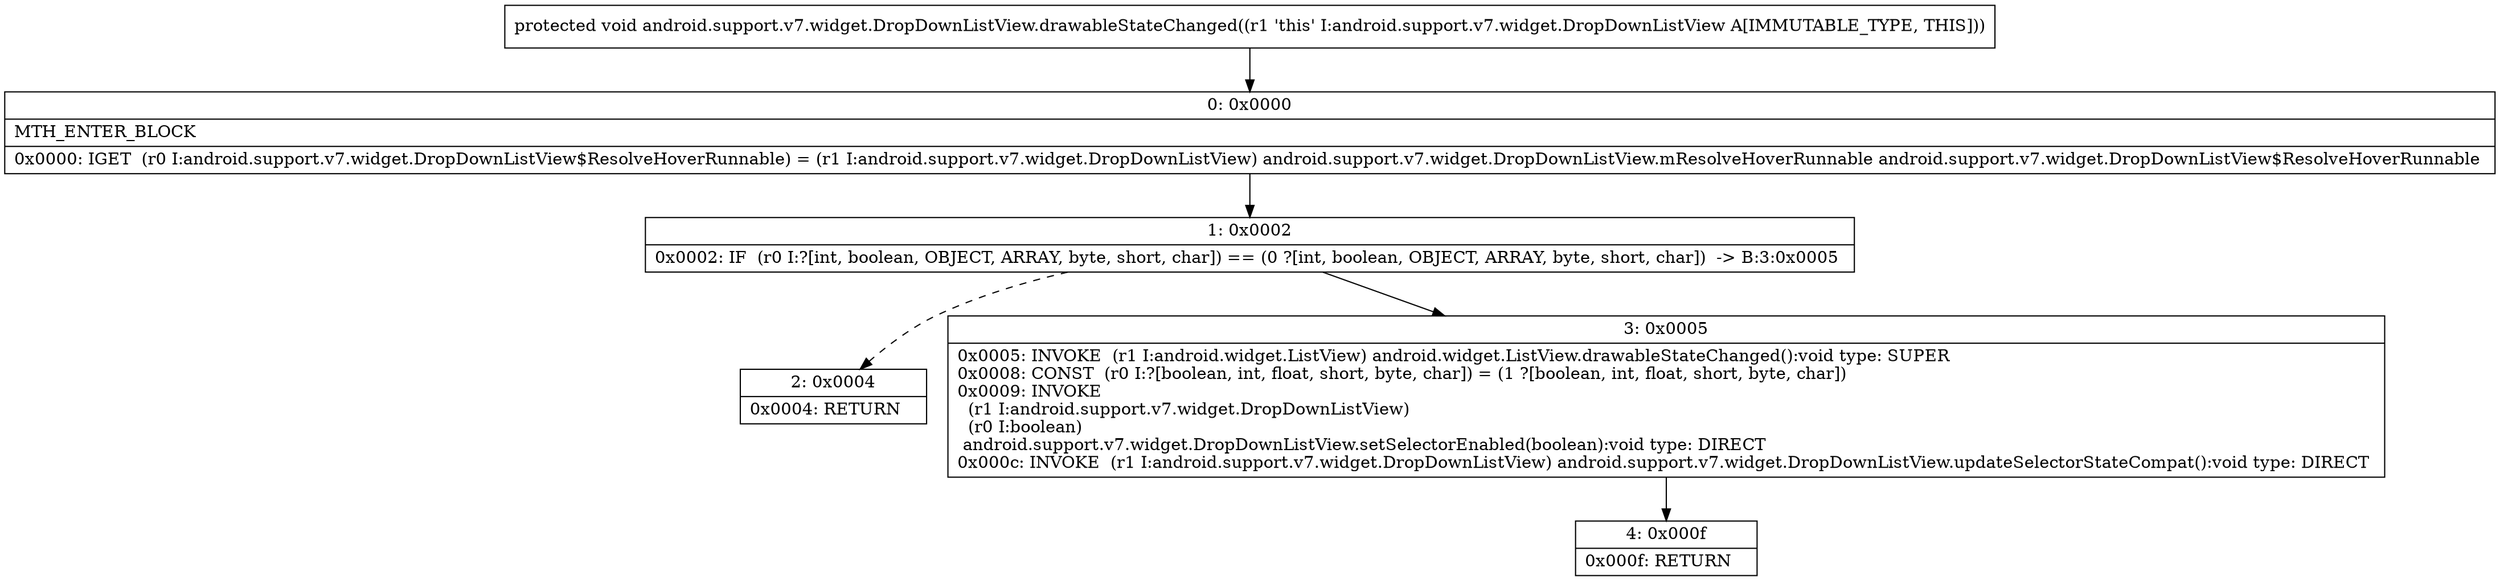 digraph "CFG forandroid.support.v7.widget.DropDownListView.drawableStateChanged()V" {
Node_0 [shape=record,label="{0\:\ 0x0000|MTH_ENTER_BLOCK\l|0x0000: IGET  (r0 I:android.support.v7.widget.DropDownListView$ResolveHoverRunnable) = (r1 I:android.support.v7.widget.DropDownListView) android.support.v7.widget.DropDownListView.mResolveHoverRunnable android.support.v7.widget.DropDownListView$ResolveHoverRunnable \l}"];
Node_1 [shape=record,label="{1\:\ 0x0002|0x0002: IF  (r0 I:?[int, boolean, OBJECT, ARRAY, byte, short, char]) == (0 ?[int, boolean, OBJECT, ARRAY, byte, short, char])  \-\> B:3:0x0005 \l}"];
Node_2 [shape=record,label="{2\:\ 0x0004|0x0004: RETURN   \l}"];
Node_3 [shape=record,label="{3\:\ 0x0005|0x0005: INVOKE  (r1 I:android.widget.ListView) android.widget.ListView.drawableStateChanged():void type: SUPER \l0x0008: CONST  (r0 I:?[boolean, int, float, short, byte, char]) = (1 ?[boolean, int, float, short, byte, char]) \l0x0009: INVOKE  \l  (r1 I:android.support.v7.widget.DropDownListView)\l  (r0 I:boolean)\l android.support.v7.widget.DropDownListView.setSelectorEnabled(boolean):void type: DIRECT \l0x000c: INVOKE  (r1 I:android.support.v7.widget.DropDownListView) android.support.v7.widget.DropDownListView.updateSelectorStateCompat():void type: DIRECT \l}"];
Node_4 [shape=record,label="{4\:\ 0x000f|0x000f: RETURN   \l}"];
MethodNode[shape=record,label="{protected void android.support.v7.widget.DropDownListView.drawableStateChanged((r1 'this' I:android.support.v7.widget.DropDownListView A[IMMUTABLE_TYPE, THIS])) }"];
MethodNode -> Node_0;
Node_0 -> Node_1;
Node_1 -> Node_2[style=dashed];
Node_1 -> Node_3;
Node_3 -> Node_4;
}

